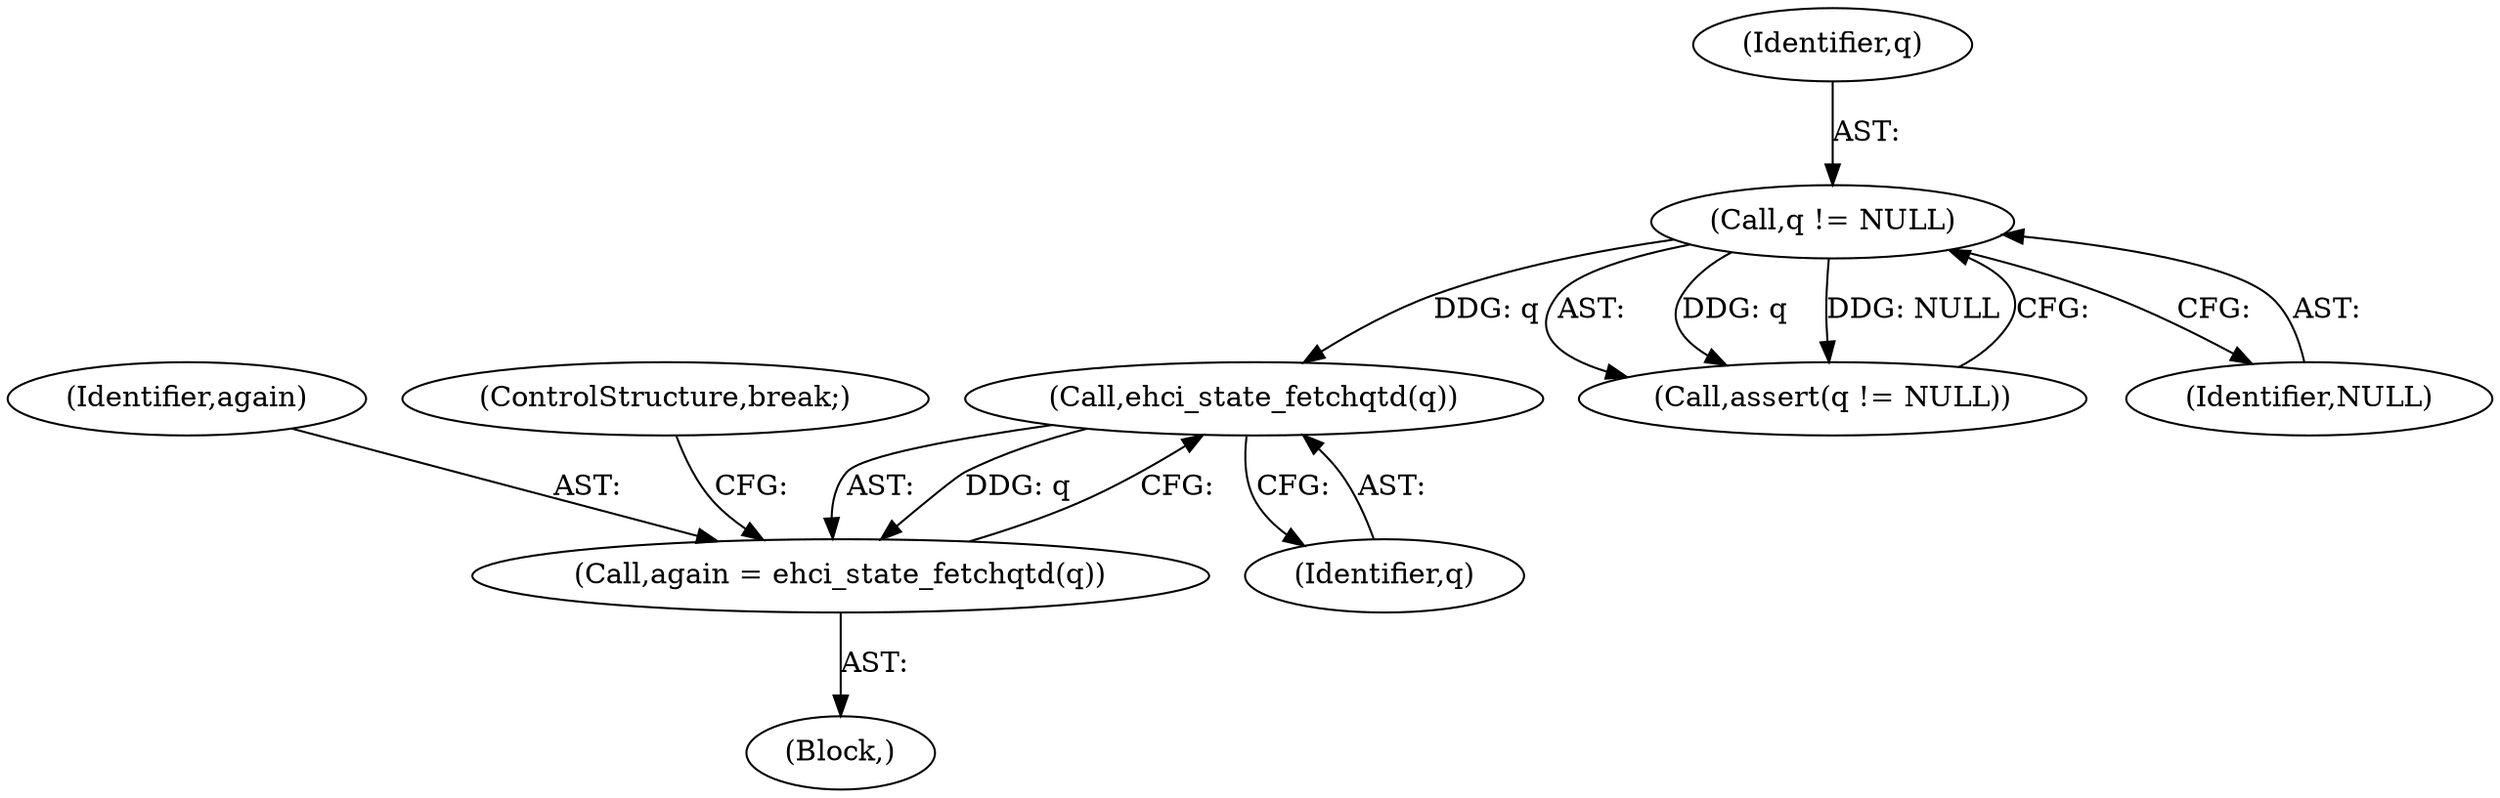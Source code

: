 digraph "0_qemu_1ae3f2f178087711f9591350abad133525ba93f2@pointer" {
"1000181" [label="(Call,ehci_state_fetchqtd(q))"];
"1000176" [label="(Call,q != NULL)"];
"1000179" [label="(Call,again = ehci_state_fetchqtd(q))"];
"1000176" [label="(Call,q != NULL)"];
"1000181" [label="(Call,ehci_state_fetchqtd(q))"];
"1000177" [label="(Identifier,q)"];
"1000180" [label="(Identifier,again)"];
"1000183" [label="(ControlStructure,break;)"];
"1000175" [label="(Call,assert(q != NULL))"];
"1000178" [label="(Identifier,NULL)"];
"1000182" [label="(Identifier,q)"];
"1000179" [label="(Call,again = ehci_state_fetchqtd(q))"];
"1000114" [label="(Block,)"];
"1000181" -> "1000179"  [label="AST: "];
"1000181" -> "1000182"  [label="CFG: "];
"1000182" -> "1000181"  [label="AST: "];
"1000179" -> "1000181"  [label="CFG: "];
"1000181" -> "1000179"  [label="DDG: q"];
"1000176" -> "1000181"  [label="DDG: q"];
"1000176" -> "1000175"  [label="AST: "];
"1000176" -> "1000178"  [label="CFG: "];
"1000177" -> "1000176"  [label="AST: "];
"1000178" -> "1000176"  [label="AST: "];
"1000175" -> "1000176"  [label="CFG: "];
"1000176" -> "1000175"  [label="DDG: q"];
"1000176" -> "1000175"  [label="DDG: NULL"];
"1000179" -> "1000114"  [label="AST: "];
"1000180" -> "1000179"  [label="AST: "];
"1000183" -> "1000179"  [label="CFG: "];
}

